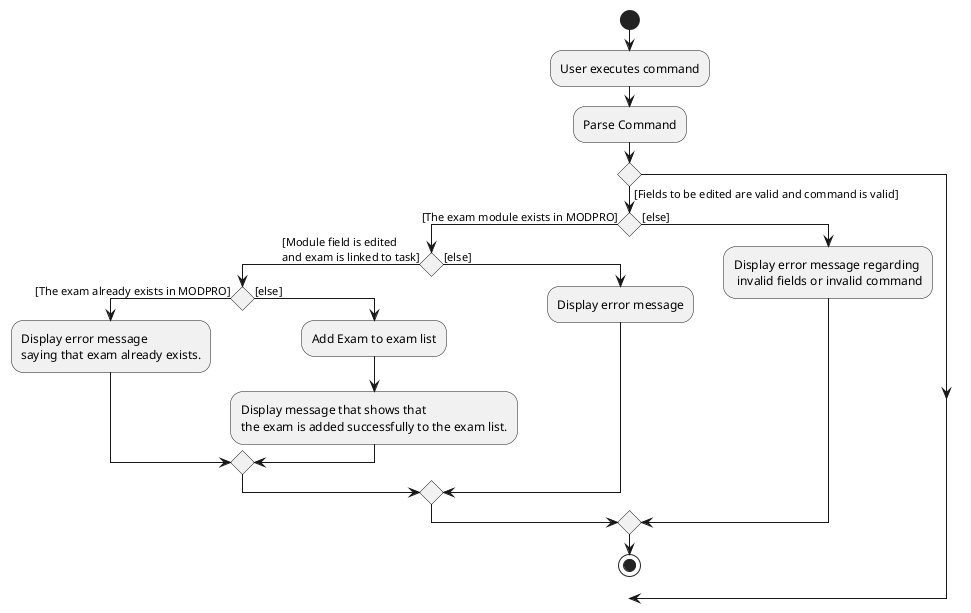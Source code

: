 @startuml
start
:User executes command;
:Parse Command;
if () then ([Fields to be edited are valid and command is valid])
  if () then([The exam module exists in MODPRO])
      if () then([Module field is edited
and exam is linked to task])
          if() then([The exam already exists in MODPRO])
          :Display error message
          saying that exam already exists.;
      else([else])
          :Add Exam to exam list;
          :Display message that shows that
          the exam is added successfully to the exam list.;
      endif
  else([else])
     :Display error message;
  endif
else ([else])
  :Display error message regarding
   invalid fields or invalid command;

endif

stop

@enduml